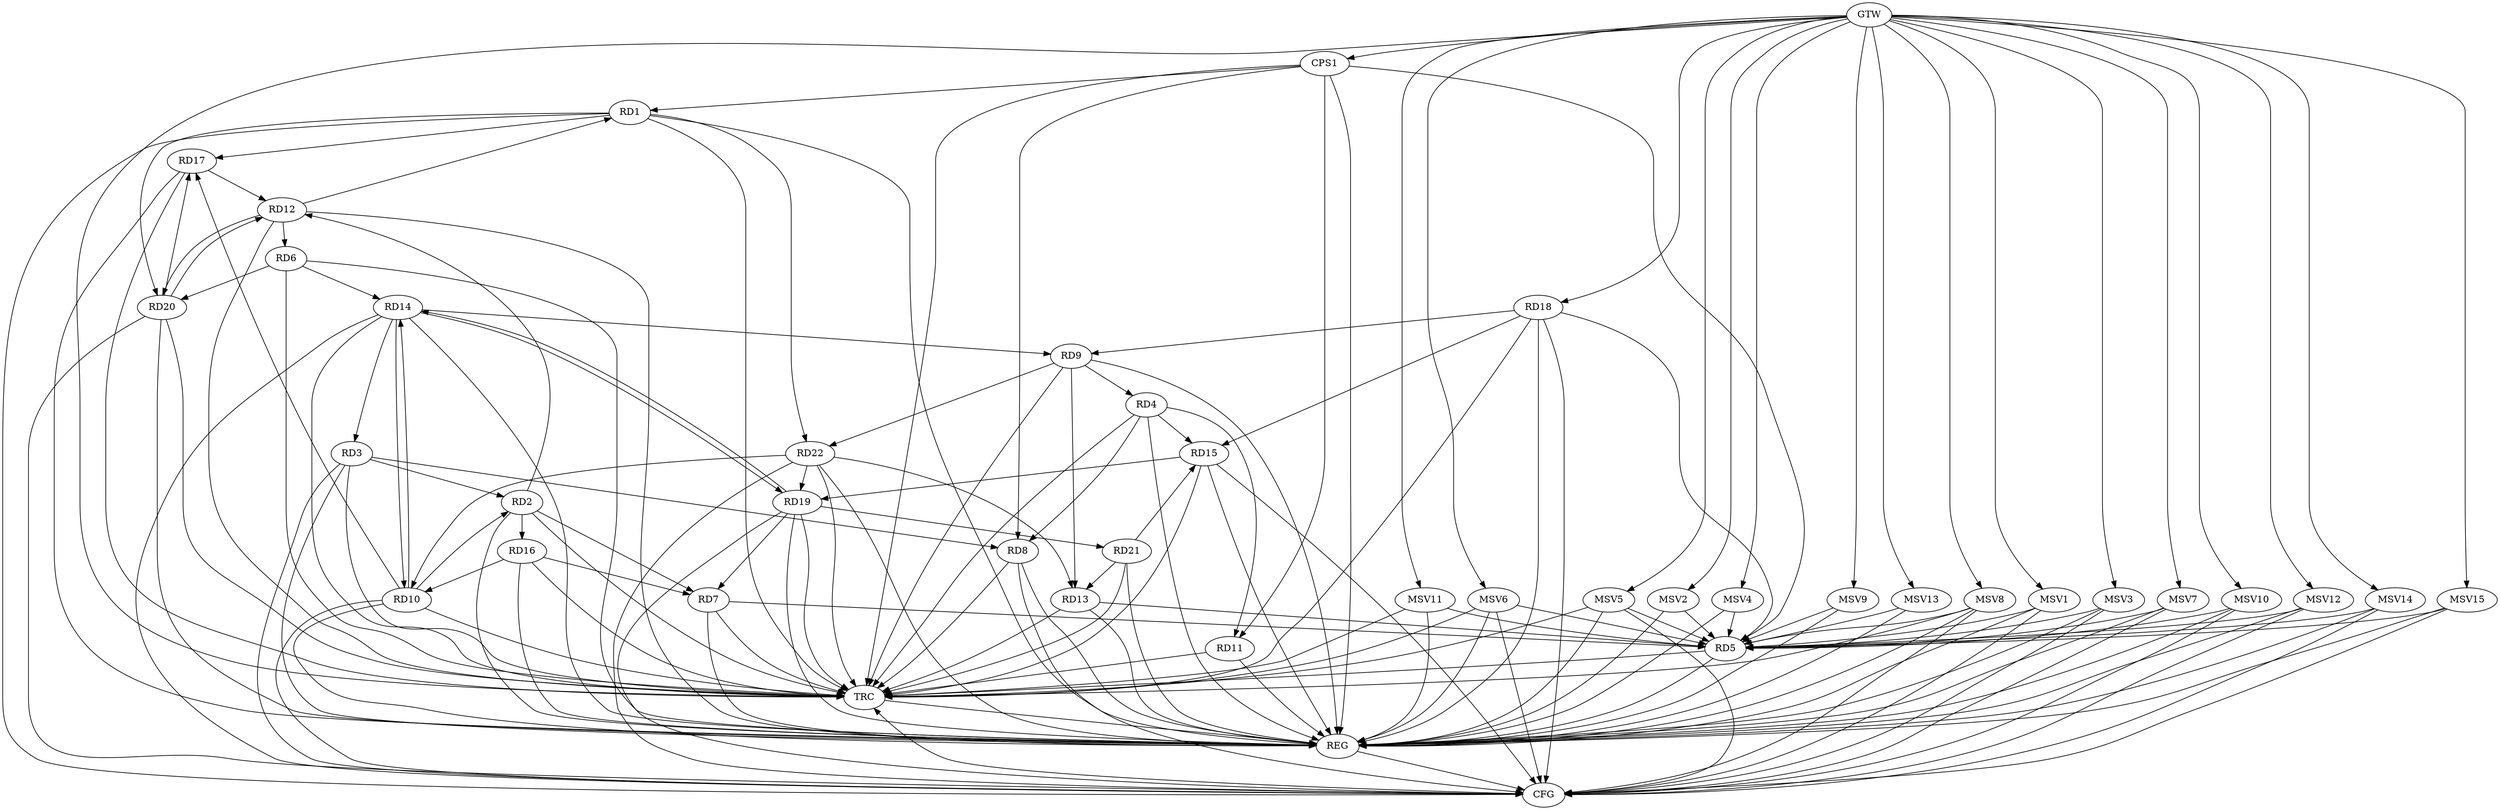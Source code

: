 strict digraph G {
  RD1 [ label="RD1" ];
  RD2 [ label="RD2" ];
  RD3 [ label="RD3" ];
  RD4 [ label="RD4" ];
  RD5 [ label="RD5" ];
  RD6 [ label="RD6" ];
  RD7 [ label="RD7" ];
  RD8 [ label="RD8" ];
  RD9 [ label="RD9" ];
  RD10 [ label="RD10" ];
  RD11 [ label="RD11" ];
  RD12 [ label="RD12" ];
  RD13 [ label="RD13" ];
  RD14 [ label="RD14" ];
  RD15 [ label="RD15" ];
  RD16 [ label="RD16" ];
  RD17 [ label="RD17" ];
  RD18 [ label="RD18" ];
  RD19 [ label="RD19" ];
  RD20 [ label="RD20" ];
  RD21 [ label="RD21" ];
  RD22 [ label="RD22" ];
  CPS1 [ label="CPS1" ];
  GTW [ label="GTW" ];
  REG [ label="REG" ];
  CFG [ label="CFG" ];
  TRC [ label="TRC" ];
  MSV1 [ label="MSV1" ];
  MSV2 [ label="MSV2" ];
  MSV3 [ label="MSV3" ];
  MSV4 [ label="MSV4" ];
  MSV5 [ label="MSV5" ];
  MSV6 [ label="MSV6" ];
  MSV7 [ label="MSV7" ];
  MSV8 [ label="MSV8" ];
  MSV9 [ label="MSV9" ];
  MSV10 [ label="MSV10" ];
  MSV11 [ label="MSV11" ];
  MSV12 [ label="MSV12" ];
  MSV13 [ label="MSV13" ];
  MSV14 [ label="MSV14" ];
  MSV15 [ label="MSV15" ];
  RD12 -> RD1;
  RD1 -> RD17;
  RD1 -> RD20;
  RD1 -> RD22;
  RD3 -> RD2;
  RD2 -> RD7;
  RD10 -> RD2;
  RD2 -> RD12;
  RD2 -> RD16;
  RD3 -> RD8;
  RD14 -> RD3;
  RD4 -> RD8;
  RD9 -> RD4;
  RD4 -> RD11;
  RD4 -> RD15;
  RD7 -> RD5;
  RD13 -> RD5;
  RD18 -> RD5;
  RD12 -> RD6;
  RD6 -> RD14;
  RD6 -> RD20;
  RD16 -> RD7;
  RD19 -> RD7;
  RD9 -> RD13;
  RD14 -> RD9;
  RD18 -> RD9;
  RD9 -> RD22;
  RD10 -> RD14;
  RD14 -> RD10;
  RD16 -> RD10;
  RD10 -> RD17;
  RD22 -> RD10;
  RD17 -> RD12;
  RD12 -> RD20;
  RD20 -> RD12;
  RD21 -> RD13;
  RD22 -> RD13;
  RD14 -> RD19;
  RD19 -> RD14;
  RD18 -> RD15;
  RD15 -> RD19;
  RD21 -> RD15;
  RD20 -> RD17;
  RD19 -> RD21;
  RD22 -> RD19;
  CPS1 -> RD5;
  CPS1 -> RD8;
  CPS1 -> RD11;
  CPS1 -> RD1;
  GTW -> RD18;
  GTW -> CPS1;
  RD1 -> REG;
  RD2 -> REG;
  RD3 -> REG;
  RD4 -> REG;
  RD5 -> REG;
  RD6 -> REG;
  RD7 -> REG;
  RD8 -> REG;
  RD9 -> REG;
  RD10 -> REG;
  RD11 -> REG;
  RD12 -> REG;
  RD13 -> REG;
  RD14 -> REG;
  RD15 -> REG;
  RD16 -> REG;
  RD17 -> REG;
  RD18 -> REG;
  RD19 -> REG;
  RD20 -> REG;
  RD21 -> REG;
  RD22 -> REG;
  CPS1 -> REG;
  RD15 -> CFG;
  RD22 -> CFG;
  RD14 -> CFG;
  RD19 -> CFG;
  RD1 -> CFG;
  RD8 -> CFG;
  RD10 -> CFG;
  RD20 -> CFG;
  RD3 -> CFG;
  RD18 -> CFG;
  REG -> CFG;
  RD1 -> TRC;
  RD2 -> TRC;
  RD3 -> TRC;
  RD4 -> TRC;
  RD5 -> TRC;
  RD6 -> TRC;
  RD7 -> TRC;
  RD8 -> TRC;
  RD9 -> TRC;
  RD10 -> TRC;
  RD11 -> TRC;
  RD12 -> TRC;
  RD13 -> TRC;
  RD14 -> TRC;
  RD15 -> TRC;
  RD16 -> TRC;
  RD17 -> TRC;
  RD18 -> TRC;
  RD19 -> TRC;
  RD20 -> TRC;
  RD21 -> TRC;
  RD22 -> TRC;
  CPS1 -> TRC;
  GTW -> TRC;
  CFG -> TRC;
  TRC -> REG;
  MSV1 -> RD5;
  GTW -> MSV1;
  MSV1 -> REG;
  MSV1 -> CFG;
  MSV2 -> RD5;
  MSV3 -> RD5;
  GTW -> MSV2;
  MSV2 -> REG;
  GTW -> MSV3;
  MSV3 -> REG;
  MSV3 -> CFG;
  MSV4 -> RD5;
  GTW -> MSV4;
  MSV4 -> REG;
  MSV5 -> RD5;
  GTW -> MSV5;
  MSV5 -> REG;
  MSV5 -> TRC;
  MSV5 -> CFG;
  MSV6 -> RD5;
  GTW -> MSV6;
  MSV6 -> REG;
  MSV6 -> TRC;
  MSV6 -> CFG;
  MSV7 -> RD5;
  MSV8 -> RD5;
  GTW -> MSV7;
  MSV7 -> REG;
  MSV7 -> CFG;
  GTW -> MSV8;
  MSV8 -> REG;
  MSV8 -> TRC;
  MSV8 -> CFG;
  MSV9 -> RD5;
  GTW -> MSV9;
  MSV9 -> REG;
  MSV10 -> RD5;
  MSV11 -> RD5;
  MSV12 -> RD5;
  GTW -> MSV10;
  MSV10 -> REG;
  MSV10 -> CFG;
  GTW -> MSV11;
  MSV11 -> REG;
  MSV11 -> TRC;
  GTW -> MSV12;
  MSV12 -> REG;
  MSV12 -> CFG;
  MSV13 -> RD5;
  GTW -> MSV13;
  MSV13 -> REG;
  MSV14 -> RD5;
  MSV15 -> RD5;
  GTW -> MSV14;
  MSV14 -> REG;
  MSV14 -> CFG;
  GTW -> MSV15;
  MSV15 -> REG;
  MSV15 -> CFG;
}
